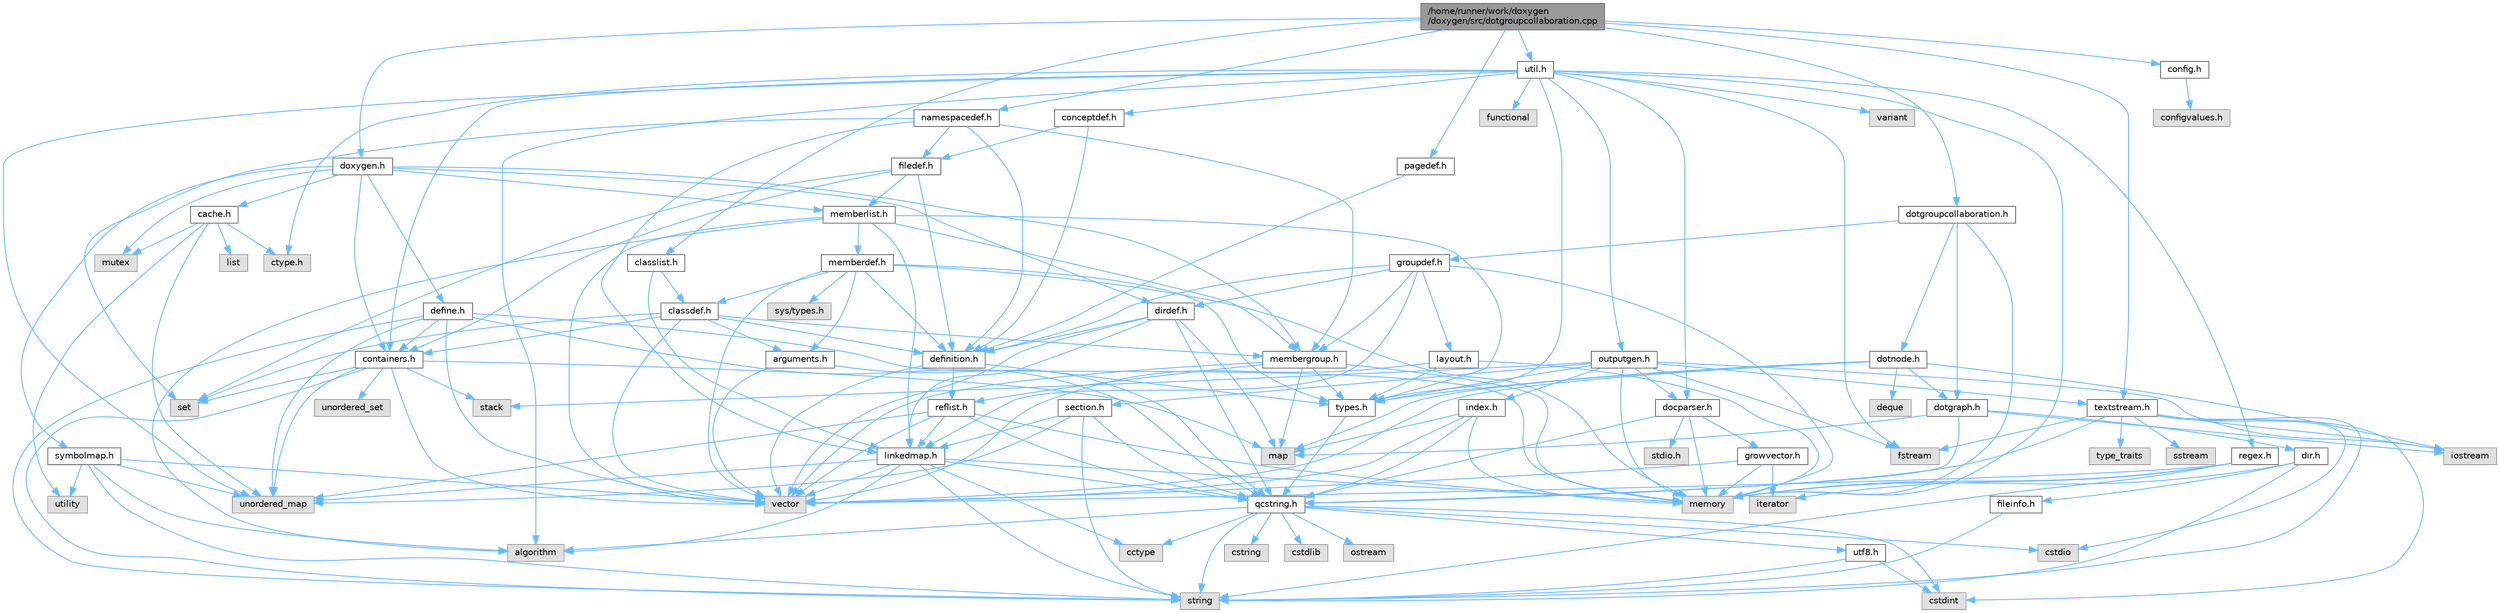 digraph "/home/runner/work/doxygen/doxygen/src/dotgroupcollaboration.cpp"
{
 // INTERACTIVE_SVG=YES
 // LATEX_PDF_SIZE
  bgcolor="transparent";
  edge [fontname=Helvetica,fontsize=10,labelfontname=Helvetica,labelfontsize=10];
  node [fontname=Helvetica,fontsize=10,shape=box,height=0.2,width=0.4];
  Node1 [id="Node000001",label="/home/runner/work/doxygen\l/doxygen/src/dotgroupcollaboration.cpp",height=0.2,width=0.4,color="gray40", fillcolor="grey60", style="filled", fontcolor="black",tooltip=" "];
  Node1 -> Node2 [id="edge1_Node000001_Node000002",color="steelblue1",style="solid",tooltip=" "];
  Node2 [id="Node000002",label="dotgroupcollaboration.h",height=0.2,width=0.4,color="grey40", fillcolor="white", style="filled",URL="$d7/d99/dotgroupcollaboration_8h.html",tooltip=" "];
  Node2 -> Node3 [id="edge2_Node000002_Node000003",color="steelblue1",style="solid",tooltip=" "];
  Node3 [id="Node000003",label="memory",height=0.2,width=0.4,color="grey60", fillcolor="#E0E0E0", style="filled",tooltip=" "];
  Node2 -> Node4 [id="edge3_Node000002_Node000004",color="steelblue1",style="solid",tooltip=" "];
  Node4 [id="Node000004",label="dotnode.h",height=0.2,width=0.4,color="grey40", fillcolor="white", style="filled",URL="$d8/d3b/dotnode_8h.html",tooltip=" "];
  Node4 -> Node5 [id="edge4_Node000004_Node000005",color="steelblue1",style="solid",tooltip=" "];
  Node5 [id="Node000005",label="vector",height=0.2,width=0.4,color="grey60", fillcolor="#E0E0E0", style="filled",tooltip=" "];
  Node4 -> Node6 [id="edge5_Node000004_Node000006",color="steelblue1",style="solid",tooltip=" "];
  Node6 [id="Node000006",label="map",height=0.2,width=0.4,color="grey60", fillcolor="#E0E0E0", style="filled",tooltip=" "];
  Node4 -> Node7 [id="edge6_Node000004_Node000007",color="steelblue1",style="solid",tooltip=" "];
  Node7 [id="Node000007",label="deque",height=0.2,width=0.4,color="grey60", fillcolor="#E0E0E0", style="filled",tooltip=" "];
  Node4 -> Node8 [id="edge7_Node000004_Node000008",color="steelblue1",style="solid",tooltip=" "];
  Node8 [id="Node000008",label="iostream",height=0.2,width=0.4,color="grey60", fillcolor="#E0E0E0", style="filled",tooltip=" "];
  Node4 -> Node9 [id="edge8_Node000004_Node000009",color="steelblue1",style="solid",tooltip=" "];
  Node9 [id="Node000009",label="types.h",height=0.2,width=0.4,color="grey40", fillcolor="white", style="filled",URL="$d9/d49/types_8h.html",tooltip="This file contains a number of basic enums and types."];
  Node9 -> Node10 [id="edge9_Node000009_Node000010",color="steelblue1",style="solid",tooltip=" "];
  Node10 [id="Node000010",label="qcstring.h",height=0.2,width=0.4,color="grey40", fillcolor="white", style="filled",URL="$d7/d5c/qcstring_8h.html",tooltip=" "];
  Node10 -> Node11 [id="edge10_Node000010_Node000011",color="steelblue1",style="solid",tooltip=" "];
  Node11 [id="Node000011",label="string",height=0.2,width=0.4,color="grey60", fillcolor="#E0E0E0", style="filled",tooltip=" "];
  Node10 -> Node12 [id="edge11_Node000010_Node000012",color="steelblue1",style="solid",tooltip=" "];
  Node12 [id="Node000012",label="algorithm",height=0.2,width=0.4,color="grey60", fillcolor="#E0E0E0", style="filled",tooltip=" "];
  Node10 -> Node13 [id="edge12_Node000010_Node000013",color="steelblue1",style="solid",tooltip=" "];
  Node13 [id="Node000013",label="cctype",height=0.2,width=0.4,color="grey60", fillcolor="#E0E0E0", style="filled",tooltip=" "];
  Node10 -> Node14 [id="edge13_Node000010_Node000014",color="steelblue1",style="solid",tooltip=" "];
  Node14 [id="Node000014",label="cstring",height=0.2,width=0.4,color="grey60", fillcolor="#E0E0E0", style="filled",tooltip=" "];
  Node10 -> Node15 [id="edge14_Node000010_Node000015",color="steelblue1",style="solid",tooltip=" "];
  Node15 [id="Node000015",label="cstdio",height=0.2,width=0.4,color="grey60", fillcolor="#E0E0E0", style="filled",tooltip=" "];
  Node10 -> Node16 [id="edge15_Node000010_Node000016",color="steelblue1",style="solid",tooltip=" "];
  Node16 [id="Node000016",label="cstdlib",height=0.2,width=0.4,color="grey60", fillcolor="#E0E0E0", style="filled",tooltip=" "];
  Node10 -> Node17 [id="edge16_Node000010_Node000017",color="steelblue1",style="solid",tooltip=" "];
  Node17 [id="Node000017",label="cstdint",height=0.2,width=0.4,color="grey60", fillcolor="#E0E0E0", style="filled",tooltip=" "];
  Node10 -> Node18 [id="edge17_Node000010_Node000018",color="steelblue1",style="solid",tooltip=" "];
  Node18 [id="Node000018",label="ostream",height=0.2,width=0.4,color="grey60", fillcolor="#E0E0E0", style="filled",tooltip=" "];
  Node10 -> Node19 [id="edge18_Node000010_Node000019",color="steelblue1",style="solid",tooltip=" "];
  Node19 [id="Node000019",label="utf8.h",height=0.2,width=0.4,color="grey40", fillcolor="white", style="filled",URL="$db/d7c/utf8_8h.html",tooltip="Various UTF8 related helper functions."];
  Node19 -> Node17 [id="edge19_Node000019_Node000017",color="steelblue1",style="solid",tooltip=" "];
  Node19 -> Node11 [id="edge20_Node000019_Node000011",color="steelblue1",style="solid",tooltip=" "];
  Node4 -> Node20 [id="edge21_Node000004_Node000020",color="steelblue1",style="solid",tooltip=" "];
  Node20 [id="Node000020",label="dotgraph.h",height=0.2,width=0.4,color="grey40", fillcolor="white", style="filled",URL="$d0/daa/dotgraph_8h.html",tooltip=" "];
  Node20 -> Node8 [id="edge22_Node000020_Node000008",color="steelblue1",style="solid",tooltip=" "];
  Node20 -> Node6 [id="edge23_Node000020_Node000006",color="steelblue1",style="solid",tooltip=" "];
  Node20 -> Node10 [id="edge24_Node000020_Node000010",color="steelblue1",style="solid",tooltip=" "];
  Node20 -> Node21 [id="edge25_Node000020_Node000021",color="steelblue1",style="solid",tooltip=" "];
  Node21 [id="Node000021",label="dir.h",height=0.2,width=0.4,color="grey40", fillcolor="white", style="filled",URL="$df/d9c/dir_8h.html",tooltip=" "];
  Node21 -> Node11 [id="edge26_Node000021_Node000011",color="steelblue1",style="solid",tooltip=" "];
  Node21 -> Node3 [id="edge27_Node000021_Node000003",color="steelblue1",style="solid",tooltip=" "];
  Node21 -> Node22 [id="edge28_Node000021_Node000022",color="steelblue1",style="solid",tooltip=" "];
  Node22 [id="Node000022",label="fileinfo.h",height=0.2,width=0.4,color="grey40", fillcolor="white", style="filled",URL="$df/d45/fileinfo_8h.html",tooltip=" "];
  Node22 -> Node11 [id="edge29_Node000022_Node000011",color="steelblue1",style="solid",tooltip=" "];
  Node2 -> Node20 [id="edge30_Node000002_Node000020",color="steelblue1",style="solid",tooltip=" "];
  Node2 -> Node23 [id="edge31_Node000002_Node000023",color="steelblue1",style="solid",tooltip=" "];
  Node23 [id="Node000023",label="groupdef.h",height=0.2,width=0.4,color="grey40", fillcolor="white", style="filled",URL="$d1/de6/groupdef_8h.html",tooltip=" "];
  Node23 -> Node3 [id="edge32_Node000023_Node000003",color="steelblue1",style="solid",tooltip=" "];
  Node23 -> Node24 [id="edge33_Node000023_Node000024",color="steelblue1",style="solid",tooltip=" "];
  Node24 [id="Node000024",label="definition.h",height=0.2,width=0.4,color="grey40", fillcolor="white", style="filled",URL="$df/da1/definition_8h.html",tooltip=" "];
  Node24 -> Node5 [id="edge34_Node000024_Node000005",color="steelblue1",style="solid",tooltip=" "];
  Node24 -> Node9 [id="edge35_Node000024_Node000009",color="steelblue1",style="solid",tooltip=" "];
  Node24 -> Node25 [id="edge36_Node000024_Node000025",color="steelblue1",style="solid",tooltip=" "];
  Node25 [id="Node000025",label="reflist.h",height=0.2,width=0.4,color="grey40", fillcolor="white", style="filled",URL="$d1/d02/reflist_8h.html",tooltip=" "];
  Node25 -> Node5 [id="edge37_Node000025_Node000005",color="steelblue1",style="solid",tooltip=" "];
  Node25 -> Node26 [id="edge38_Node000025_Node000026",color="steelblue1",style="solid",tooltip=" "];
  Node26 [id="Node000026",label="unordered_map",height=0.2,width=0.4,color="grey60", fillcolor="#E0E0E0", style="filled",tooltip=" "];
  Node25 -> Node3 [id="edge39_Node000025_Node000003",color="steelblue1",style="solid",tooltip=" "];
  Node25 -> Node10 [id="edge40_Node000025_Node000010",color="steelblue1",style="solid",tooltip=" "];
  Node25 -> Node27 [id="edge41_Node000025_Node000027",color="steelblue1",style="solid",tooltip=" "];
  Node27 [id="Node000027",label="linkedmap.h",height=0.2,width=0.4,color="grey40", fillcolor="white", style="filled",URL="$da/de1/linkedmap_8h.html",tooltip=" "];
  Node27 -> Node26 [id="edge42_Node000027_Node000026",color="steelblue1",style="solid",tooltip=" "];
  Node27 -> Node5 [id="edge43_Node000027_Node000005",color="steelblue1",style="solid",tooltip=" "];
  Node27 -> Node3 [id="edge44_Node000027_Node000003",color="steelblue1",style="solid",tooltip=" "];
  Node27 -> Node11 [id="edge45_Node000027_Node000011",color="steelblue1",style="solid",tooltip=" "];
  Node27 -> Node12 [id="edge46_Node000027_Node000012",color="steelblue1",style="solid",tooltip=" "];
  Node27 -> Node13 [id="edge47_Node000027_Node000013",color="steelblue1",style="solid",tooltip=" "];
  Node27 -> Node10 [id="edge48_Node000027_Node000010",color="steelblue1",style="solid",tooltip=" "];
  Node23 -> Node28 [id="edge49_Node000023_Node000028",color="steelblue1",style="solid",tooltip=" "];
  Node28 [id="Node000028",label="dirdef.h",height=0.2,width=0.4,color="grey40", fillcolor="white", style="filled",URL="$d6/d15/dirdef_8h.html",tooltip=" "];
  Node28 -> Node5 [id="edge50_Node000028_Node000005",color="steelblue1",style="solid",tooltip=" "];
  Node28 -> Node6 [id="edge51_Node000028_Node000006",color="steelblue1",style="solid",tooltip=" "];
  Node28 -> Node10 [id="edge52_Node000028_Node000010",color="steelblue1",style="solid",tooltip=" "];
  Node28 -> Node27 [id="edge53_Node000028_Node000027",color="steelblue1",style="solid",tooltip=" "];
  Node28 -> Node24 [id="edge54_Node000028_Node000024",color="steelblue1",style="solid",tooltip=" "];
  Node23 -> Node29 [id="edge55_Node000023_Node000029",color="steelblue1",style="solid",tooltip=" "];
  Node29 [id="Node000029",label="layout.h",height=0.2,width=0.4,color="grey40", fillcolor="white", style="filled",URL="$db/d51/layout_8h.html",tooltip=" "];
  Node29 -> Node3 [id="edge56_Node000029_Node000003",color="steelblue1",style="solid",tooltip=" "];
  Node29 -> Node5 [id="edge57_Node000029_Node000005",color="steelblue1",style="solid",tooltip=" "];
  Node29 -> Node9 [id="edge58_Node000029_Node000009",color="steelblue1",style="solid",tooltip=" "];
  Node23 -> Node30 [id="edge59_Node000023_Node000030",color="steelblue1",style="solid",tooltip=" "];
  Node30 [id="Node000030",label="membergroup.h",height=0.2,width=0.4,color="grey40", fillcolor="white", style="filled",URL="$d9/d11/membergroup_8h.html",tooltip=" "];
  Node30 -> Node5 [id="edge60_Node000030_Node000005",color="steelblue1",style="solid",tooltip=" "];
  Node30 -> Node6 [id="edge61_Node000030_Node000006",color="steelblue1",style="solid",tooltip=" "];
  Node30 -> Node3 [id="edge62_Node000030_Node000003",color="steelblue1",style="solid",tooltip=" "];
  Node30 -> Node9 [id="edge63_Node000030_Node000009",color="steelblue1",style="solid",tooltip=" "];
  Node30 -> Node25 [id="edge64_Node000030_Node000025",color="steelblue1",style="solid",tooltip=" "];
  Node23 -> Node27 [id="edge65_Node000023_Node000027",color="steelblue1",style="solid",tooltip=" "];
  Node1 -> Node31 [id="edge66_Node000001_Node000031",color="steelblue1",style="solid",tooltip=" "];
  Node31 [id="Node000031",label="classlist.h",height=0.2,width=0.4,color="grey40", fillcolor="white", style="filled",URL="$d2/df8/classlist_8h.html",tooltip=" "];
  Node31 -> Node27 [id="edge67_Node000031_Node000027",color="steelblue1",style="solid",tooltip=" "];
  Node31 -> Node32 [id="edge68_Node000031_Node000032",color="steelblue1",style="solid",tooltip=" "];
  Node32 [id="Node000032",label="classdef.h",height=0.2,width=0.4,color="grey40", fillcolor="white", style="filled",URL="$d1/da6/classdef_8h.html",tooltip=" "];
  Node32 -> Node5 [id="edge69_Node000032_Node000005",color="steelblue1",style="solid",tooltip=" "];
  Node32 -> Node33 [id="edge70_Node000032_Node000033",color="steelblue1",style="solid",tooltip=" "];
  Node33 [id="Node000033",label="set",height=0.2,width=0.4,color="grey60", fillcolor="#E0E0E0", style="filled",tooltip=" "];
  Node32 -> Node34 [id="edge71_Node000032_Node000034",color="steelblue1",style="solid",tooltip=" "];
  Node34 [id="Node000034",label="containers.h",height=0.2,width=0.4,color="grey40", fillcolor="white", style="filled",URL="$d5/d75/containers_8h.html",tooltip=" "];
  Node34 -> Node5 [id="edge72_Node000034_Node000005",color="steelblue1",style="solid",tooltip=" "];
  Node34 -> Node11 [id="edge73_Node000034_Node000011",color="steelblue1",style="solid",tooltip=" "];
  Node34 -> Node33 [id="edge74_Node000034_Node000033",color="steelblue1",style="solid",tooltip=" "];
  Node34 -> Node6 [id="edge75_Node000034_Node000006",color="steelblue1",style="solid",tooltip=" "];
  Node34 -> Node35 [id="edge76_Node000034_Node000035",color="steelblue1",style="solid",tooltip=" "];
  Node35 [id="Node000035",label="unordered_set",height=0.2,width=0.4,color="grey60", fillcolor="#E0E0E0", style="filled",tooltip=" "];
  Node34 -> Node26 [id="edge77_Node000034_Node000026",color="steelblue1",style="solid",tooltip=" "];
  Node34 -> Node36 [id="edge78_Node000034_Node000036",color="steelblue1",style="solid",tooltip=" "];
  Node36 [id="Node000036",label="stack",height=0.2,width=0.4,color="grey60", fillcolor="#E0E0E0", style="filled",tooltip=" "];
  Node32 -> Node24 [id="edge79_Node000032_Node000024",color="steelblue1",style="solid",tooltip=" "];
  Node32 -> Node37 [id="edge80_Node000032_Node000037",color="steelblue1",style="solid",tooltip=" "];
  Node37 [id="Node000037",label="arguments.h",height=0.2,width=0.4,color="grey40", fillcolor="white", style="filled",URL="$df/d9b/arguments_8h.html",tooltip=" "];
  Node37 -> Node5 [id="edge81_Node000037_Node000005",color="steelblue1",style="solid",tooltip=" "];
  Node37 -> Node10 [id="edge82_Node000037_Node000010",color="steelblue1",style="solid",tooltip=" "];
  Node32 -> Node30 [id="edge83_Node000032_Node000030",color="steelblue1",style="solid",tooltip=" "];
  Node1 -> Node38 [id="edge84_Node000001_Node000038",color="steelblue1",style="solid",tooltip=" "];
  Node38 [id="Node000038",label="doxygen.h",height=0.2,width=0.4,color="grey40", fillcolor="white", style="filled",URL="$d1/da1/doxygen_8h.html",tooltip=" "];
  Node38 -> Node39 [id="edge85_Node000038_Node000039",color="steelblue1",style="solid",tooltip=" "];
  Node39 [id="Node000039",label="mutex",height=0.2,width=0.4,color="grey60", fillcolor="#E0E0E0", style="filled",tooltip=" "];
  Node38 -> Node34 [id="edge86_Node000038_Node000034",color="steelblue1",style="solid",tooltip=" "];
  Node38 -> Node30 [id="edge87_Node000038_Node000030",color="steelblue1",style="solid",tooltip=" "];
  Node38 -> Node28 [id="edge88_Node000038_Node000028",color="steelblue1",style="solid",tooltip=" "];
  Node38 -> Node40 [id="edge89_Node000038_Node000040",color="steelblue1",style="solid",tooltip=" "];
  Node40 [id="Node000040",label="memberlist.h",height=0.2,width=0.4,color="grey40", fillcolor="white", style="filled",URL="$dd/d78/memberlist_8h.html",tooltip=" "];
  Node40 -> Node5 [id="edge90_Node000040_Node000005",color="steelblue1",style="solid",tooltip=" "];
  Node40 -> Node12 [id="edge91_Node000040_Node000012",color="steelblue1",style="solid",tooltip=" "];
  Node40 -> Node41 [id="edge92_Node000040_Node000041",color="steelblue1",style="solid",tooltip=" "];
  Node41 [id="Node000041",label="memberdef.h",height=0.2,width=0.4,color="grey40", fillcolor="white", style="filled",URL="$d4/d46/memberdef_8h.html",tooltip=" "];
  Node41 -> Node5 [id="edge93_Node000041_Node000005",color="steelblue1",style="solid",tooltip=" "];
  Node41 -> Node3 [id="edge94_Node000041_Node000003",color="steelblue1",style="solid",tooltip=" "];
  Node41 -> Node42 [id="edge95_Node000041_Node000042",color="steelblue1",style="solid",tooltip=" "];
  Node42 [id="Node000042",label="sys/types.h",height=0.2,width=0.4,color="grey60", fillcolor="#E0E0E0", style="filled",tooltip=" "];
  Node41 -> Node9 [id="edge96_Node000041_Node000009",color="steelblue1",style="solid",tooltip=" "];
  Node41 -> Node24 [id="edge97_Node000041_Node000024",color="steelblue1",style="solid",tooltip=" "];
  Node41 -> Node37 [id="edge98_Node000041_Node000037",color="steelblue1",style="solid",tooltip=" "];
  Node41 -> Node32 [id="edge99_Node000041_Node000032",color="steelblue1",style="solid",tooltip=" "];
  Node40 -> Node27 [id="edge100_Node000040_Node000027",color="steelblue1",style="solid",tooltip=" "];
  Node40 -> Node9 [id="edge101_Node000040_Node000009",color="steelblue1",style="solid",tooltip=" "];
  Node40 -> Node30 [id="edge102_Node000040_Node000030",color="steelblue1",style="solid",tooltip=" "];
  Node38 -> Node43 [id="edge103_Node000038_Node000043",color="steelblue1",style="solid",tooltip=" "];
  Node43 [id="Node000043",label="define.h",height=0.2,width=0.4,color="grey40", fillcolor="white", style="filled",URL="$df/d67/define_8h.html",tooltip=" "];
  Node43 -> Node5 [id="edge104_Node000043_Node000005",color="steelblue1",style="solid",tooltip=" "];
  Node43 -> Node3 [id="edge105_Node000043_Node000003",color="steelblue1",style="solid",tooltip=" "];
  Node43 -> Node11 [id="edge106_Node000043_Node000011",color="steelblue1",style="solid",tooltip=" "];
  Node43 -> Node26 [id="edge107_Node000043_Node000026",color="steelblue1",style="solid",tooltip=" "];
  Node43 -> Node10 [id="edge108_Node000043_Node000010",color="steelblue1",style="solid",tooltip=" "];
  Node43 -> Node34 [id="edge109_Node000043_Node000034",color="steelblue1",style="solid",tooltip=" "];
  Node38 -> Node44 [id="edge110_Node000038_Node000044",color="steelblue1",style="solid",tooltip=" "];
  Node44 [id="Node000044",label="cache.h",height=0.2,width=0.4,color="grey40", fillcolor="white", style="filled",URL="$d3/d26/cache_8h.html",tooltip=" "];
  Node44 -> Node45 [id="edge111_Node000044_Node000045",color="steelblue1",style="solid",tooltip=" "];
  Node45 [id="Node000045",label="list",height=0.2,width=0.4,color="grey60", fillcolor="#E0E0E0", style="filled",tooltip=" "];
  Node44 -> Node26 [id="edge112_Node000044_Node000026",color="steelblue1",style="solid",tooltip=" "];
  Node44 -> Node39 [id="edge113_Node000044_Node000039",color="steelblue1",style="solid",tooltip=" "];
  Node44 -> Node46 [id="edge114_Node000044_Node000046",color="steelblue1",style="solid",tooltip=" "];
  Node46 [id="Node000046",label="utility",height=0.2,width=0.4,color="grey60", fillcolor="#E0E0E0", style="filled",tooltip=" "];
  Node44 -> Node47 [id="edge115_Node000044_Node000047",color="steelblue1",style="solid",tooltip=" "];
  Node47 [id="Node000047",label="ctype.h",height=0.2,width=0.4,color="grey60", fillcolor="#E0E0E0", style="filled",tooltip=" "];
  Node38 -> Node48 [id="edge116_Node000038_Node000048",color="steelblue1",style="solid",tooltip=" "];
  Node48 [id="Node000048",label="symbolmap.h",height=0.2,width=0.4,color="grey40", fillcolor="white", style="filled",URL="$d7/ddd/symbolmap_8h.html",tooltip=" "];
  Node48 -> Node12 [id="edge117_Node000048_Node000012",color="steelblue1",style="solid",tooltip=" "];
  Node48 -> Node26 [id="edge118_Node000048_Node000026",color="steelblue1",style="solid",tooltip=" "];
  Node48 -> Node5 [id="edge119_Node000048_Node000005",color="steelblue1",style="solid",tooltip=" "];
  Node48 -> Node11 [id="edge120_Node000048_Node000011",color="steelblue1",style="solid",tooltip=" "];
  Node48 -> Node46 [id="edge121_Node000048_Node000046",color="steelblue1",style="solid",tooltip=" "];
  Node1 -> Node49 [id="edge122_Node000001_Node000049",color="steelblue1",style="solid",tooltip=" "];
  Node49 [id="Node000049",label="namespacedef.h",height=0.2,width=0.4,color="grey40", fillcolor="white", style="filled",URL="$d7/d97/namespacedef_8h.html",tooltip=" "];
  Node49 -> Node33 [id="edge123_Node000049_Node000033",color="steelblue1",style="solid",tooltip=" "];
  Node49 -> Node24 [id="edge124_Node000049_Node000024",color="steelblue1",style="solid",tooltip=" "];
  Node49 -> Node50 [id="edge125_Node000049_Node000050",color="steelblue1",style="solid",tooltip=" "];
  Node50 [id="Node000050",label="filedef.h",height=0.2,width=0.4,color="grey40", fillcolor="white", style="filled",URL="$d4/d3a/filedef_8h.html",tooltip=" "];
  Node50 -> Node33 [id="edge126_Node000050_Node000033",color="steelblue1",style="solid",tooltip=" "];
  Node50 -> Node24 [id="edge127_Node000050_Node000024",color="steelblue1",style="solid",tooltip=" "];
  Node50 -> Node40 [id="edge128_Node000050_Node000040",color="steelblue1",style="solid",tooltip=" "];
  Node50 -> Node34 [id="edge129_Node000050_Node000034",color="steelblue1",style="solid",tooltip=" "];
  Node49 -> Node27 [id="edge130_Node000049_Node000027",color="steelblue1",style="solid",tooltip=" "];
  Node49 -> Node30 [id="edge131_Node000049_Node000030",color="steelblue1",style="solid",tooltip=" "];
  Node1 -> Node51 [id="edge132_Node000001_Node000051",color="steelblue1",style="solid",tooltip=" "];
  Node51 [id="Node000051",label="pagedef.h",height=0.2,width=0.4,color="grey40", fillcolor="white", style="filled",URL="$dd/d66/pagedef_8h.html",tooltip=" "];
  Node51 -> Node24 [id="edge133_Node000051_Node000024",color="steelblue1",style="solid",tooltip=" "];
  Node1 -> Node52 [id="edge134_Node000001_Node000052",color="steelblue1",style="solid",tooltip=" "];
  Node52 [id="Node000052",label="util.h",height=0.2,width=0.4,color="grey40", fillcolor="white", style="filled",URL="$d8/d3c/util_8h.html",tooltip="A bunch of utility functions."];
  Node52 -> Node3 [id="edge135_Node000052_Node000003",color="steelblue1",style="solid",tooltip=" "];
  Node52 -> Node26 [id="edge136_Node000052_Node000026",color="steelblue1",style="solid",tooltip=" "];
  Node52 -> Node12 [id="edge137_Node000052_Node000012",color="steelblue1",style="solid",tooltip=" "];
  Node52 -> Node53 [id="edge138_Node000052_Node000053",color="steelblue1",style="solid",tooltip=" "];
  Node53 [id="Node000053",label="functional",height=0.2,width=0.4,color="grey60", fillcolor="#E0E0E0", style="filled",tooltip=" "];
  Node52 -> Node54 [id="edge139_Node000052_Node000054",color="steelblue1",style="solid",tooltip=" "];
  Node54 [id="Node000054",label="fstream",height=0.2,width=0.4,color="grey60", fillcolor="#E0E0E0", style="filled",tooltip=" "];
  Node52 -> Node55 [id="edge140_Node000052_Node000055",color="steelblue1",style="solid",tooltip=" "];
  Node55 [id="Node000055",label="variant",height=0.2,width=0.4,color="grey60", fillcolor="#E0E0E0", style="filled",tooltip=" "];
  Node52 -> Node47 [id="edge141_Node000052_Node000047",color="steelblue1",style="solid",tooltip=" "];
  Node52 -> Node9 [id="edge142_Node000052_Node000009",color="steelblue1",style="solid",tooltip=" "];
  Node52 -> Node56 [id="edge143_Node000052_Node000056",color="steelblue1",style="solid",tooltip=" "];
  Node56 [id="Node000056",label="docparser.h",height=0.2,width=0.4,color="grey40", fillcolor="white", style="filled",URL="$de/d9c/docparser_8h.html",tooltip=" "];
  Node56 -> Node57 [id="edge144_Node000056_Node000057",color="steelblue1",style="solid",tooltip=" "];
  Node57 [id="Node000057",label="stdio.h",height=0.2,width=0.4,color="grey60", fillcolor="#E0E0E0", style="filled",tooltip=" "];
  Node56 -> Node3 [id="edge145_Node000056_Node000003",color="steelblue1",style="solid",tooltip=" "];
  Node56 -> Node10 [id="edge146_Node000056_Node000010",color="steelblue1",style="solid",tooltip=" "];
  Node56 -> Node58 [id="edge147_Node000056_Node000058",color="steelblue1",style="solid",tooltip=" "];
  Node58 [id="Node000058",label="growvector.h",height=0.2,width=0.4,color="grey40", fillcolor="white", style="filled",URL="$d7/d50/growvector_8h.html",tooltip=" "];
  Node58 -> Node5 [id="edge148_Node000058_Node000005",color="steelblue1",style="solid",tooltip=" "];
  Node58 -> Node3 [id="edge149_Node000058_Node000003",color="steelblue1",style="solid",tooltip=" "];
  Node58 -> Node59 [id="edge150_Node000058_Node000059",color="steelblue1",style="solid",tooltip=" "];
  Node59 [id="Node000059",label="iterator",height=0.2,width=0.4,color="grey60", fillcolor="#E0E0E0", style="filled",tooltip=" "];
  Node52 -> Node34 [id="edge151_Node000052_Node000034",color="steelblue1",style="solid",tooltip=" "];
  Node52 -> Node60 [id="edge152_Node000052_Node000060",color="steelblue1",style="solid",tooltip=" "];
  Node60 [id="Node000060",label="outputgen.h",height=0.2,width=0.4,color="grey40", fillcolor="white", style="filled",URL="$df/d06/outputgen_8h.html",tooltip=" "];
  Node60 -> Node3 [id="edge153_Node000060_Node000003",color="steelblue1",style="solid",tooltip=" "];
  Node60 -> Node36 [id="edge154_Node000060_Node000036",color="steelblue1",style="solid",tooltip=" "];
  Node60 -> Node8 [id="edge155_Node000060_Node000008",color="steelblue1",style="solid",tooltip=" "];
  Node60 -> Node54 [id="edge156_Node000060_Node000054",color="steelblue1",style="solid",tooltip=" "];
  Node60 -> Node9 [id="edge157_Node000060_Node000009",color="steelblue1",style="solid",tooltip=" "];
  Node60 -> Node61 [id="edge158_Node000060_Node000061",color="steelblue1",style="solid",tooltip=" "];
  Node61 [id="Node000061",label="index.h",height=0.2,width=0.4,color="grey40", fillcolor="white", style="filled",URL="$d1/db5/index_8h.html",tooltip=" "];
  Node61 -> Node3 [id="edge159_Node000061_Node000003",color="steelblue1",style="solid",tooltip=" "];
  Node61 -> Node5 [id="edge160_Node000061_Node000005",color="steelblue1",style="solid",tooltip=" "];
  Node61 -> Node6 [id="edge161_Node000061_Node000006",color="steelblue1",style="solid",tooltip=" "];
  Node61 -> Node10 [id="edge162_Node000061_Node000010",color="steelblue1",style="solid",tooltip=" "];
  Node60 -> Node62 [id="edge163_Node000060_Node000062",color="steelblue1",style="solid",tooltip=" "];
  Node62 [id="Node000062",label="section.h",height=0.2,width=0.4,color="grey40", fillcolor="white", style="filled",URL="$d1/d2a/section_8h.html",tooltip=" "];
  Node62 -> Node11 [id="edge164_Node000062_Node000011",color="steelblue1",style="solid",tooltip=" "];
  Node62 -> Node26 [id="edge165_Node000062_Node000026",color="steelblue1",style="solid",tooltip=" "];
  Node62 -> Node10 [id="edge166_Node000062_Node000010",color="steelblue1",style="solid",tooltip=" "];
  Node62 -> Node27 [id="edge167_Node000062_Node000027",color="steelblue1",style="solid",tooltip=" "];
  Node60 -> Node63 [id="edge168_Node000060_Node000063",color="steelblue1",style="solid",tooltip=" "];
  Node63 [id="Node000063",label="textstream.h",height=0.2,width=0.4,color="grey40", fillcolor="white", style="filled",URL="$d4/d7d/textstream_8h.html",tooltip=" "];
  Node63 -> Node11 [id="edge169_Node000063_Node000011",color="steelblue1",style="solid",tooltip=" "];
  Node63 -> Node8 [id="edge170_Node000063_Node000008",color="steelblue1",style="solid",tooltip=" "];
  Node63 -> Node64 [id="edge171_Node000063_Node000064",color="steelblue1",style="solid",tooltip=" "];
  Node64 [id="Node000064",label="sstream",height=0.2,width=0.4,color="grey60", fillcolor="#E0E0E0", style="filled",tooltip=" "];
  Node63 -> Node17 [id="edge172_Node000063_Node000017",color="steelblue1",style="solid",tooltip=" "];
  Node63 -> Node15 [id="edge173_Node000063_Node000015",color="steelblue1",style="solid",tooltip=" "];
  Node63 -> Node54 [id="edge174_Node000063_Node000054",color="steelblue1",style="solid",tooltip=" "];
  Node63 -> Node65 [id="edge175_Node000063_Node000065",color="steelblue1",style="solid",tooltip=" "];
  Node65 [id="Node000065",label="type_traits",height=0.2,width=0.4,color="grey60", fillcolor="#E0E0E0", style="filled",tooltip=" "];
  Node63 -> Node10 [id="edge176_Node000063_Node000010",color="steelblue1",style="solid",tooltip=" "];
  Node60 -> Node56 [id="edge177_Node000060_Node000056",color="steelblue1",style="solid",tooltip=" "];
  Node52 -> Node66 [id="edge178_Node000052_Node000066",color="steelblue1",style="solid",tooltip=" "];
  Node66 [id="Node000066",label="regex.h",height=0.2,width=0.4,color="grey40", fillcolor="white", style="filled",URL="$d1/d21/regex_8h.html",tooltip=" "];
  Node66 -> Node3 [id="edge179_Node000066_Node000003",color="steelblue1",style="solid",tooltip=" "];
  Node66 -> Node11 [id="edge180_Node000066_Node000011",color="steelblue1",style="solid",tooltip=" "];
  Node66 -> Node5 [id="edge181_Node000066_Node000005",color="steelblue1",style="solid",tooltip=" "];
  Node66 -> Node59 [id="edge182_Node000066_Node000059",color="steelblue1",style="solid",tooltip=" "];
  Node52 -> Node67 [id="edge183_Node000052_Node000067",color="steelblue1",style="solid",tooltip=" "];
  Node67 [id="Node000067",label="conceptdef.h",height=0.2,width=0.4,color="grey40", fillcolor="white", style="filled",URL="$da/df1/conceptdef_8h.html",tooltip=" "];
  Node67 -> Node24 [id="edge184_Node000067_Node000024",color="steelblue1",style="solid",tooltip=" "];
  Node67 -> Node50 [id="edge185_Node000067_Node000050",color="steelblue1",style="solid",tooltip=" "];
  Node1 -> Node68 [id="edge186_Node000001_Node000068",color="steelblue1",style="solid",tooltip=" "];
  Node68 [id="Node000068",label="config.h",height=0.2,width=0.4,color="grey40", fillcolor="white", style="filled",URL="$db/d16/config_8h.html",tooltip=" "];
  Node68 -> Node69 [id="edge187_Node000068_Node000069",color="steelblue1",style="solid",tooltip=" "];
  Node69 [id="Node000069",label="configvalues.h",height=0.2,width=0.4,color="grey60", fillcolor="#E0E0E0", style="filled",tooltip=" "];
  Node1 -> Node63 [id="edge188_Node000001_Node000063",color="steelblue1",style="solid",tooltip=" "];
}
